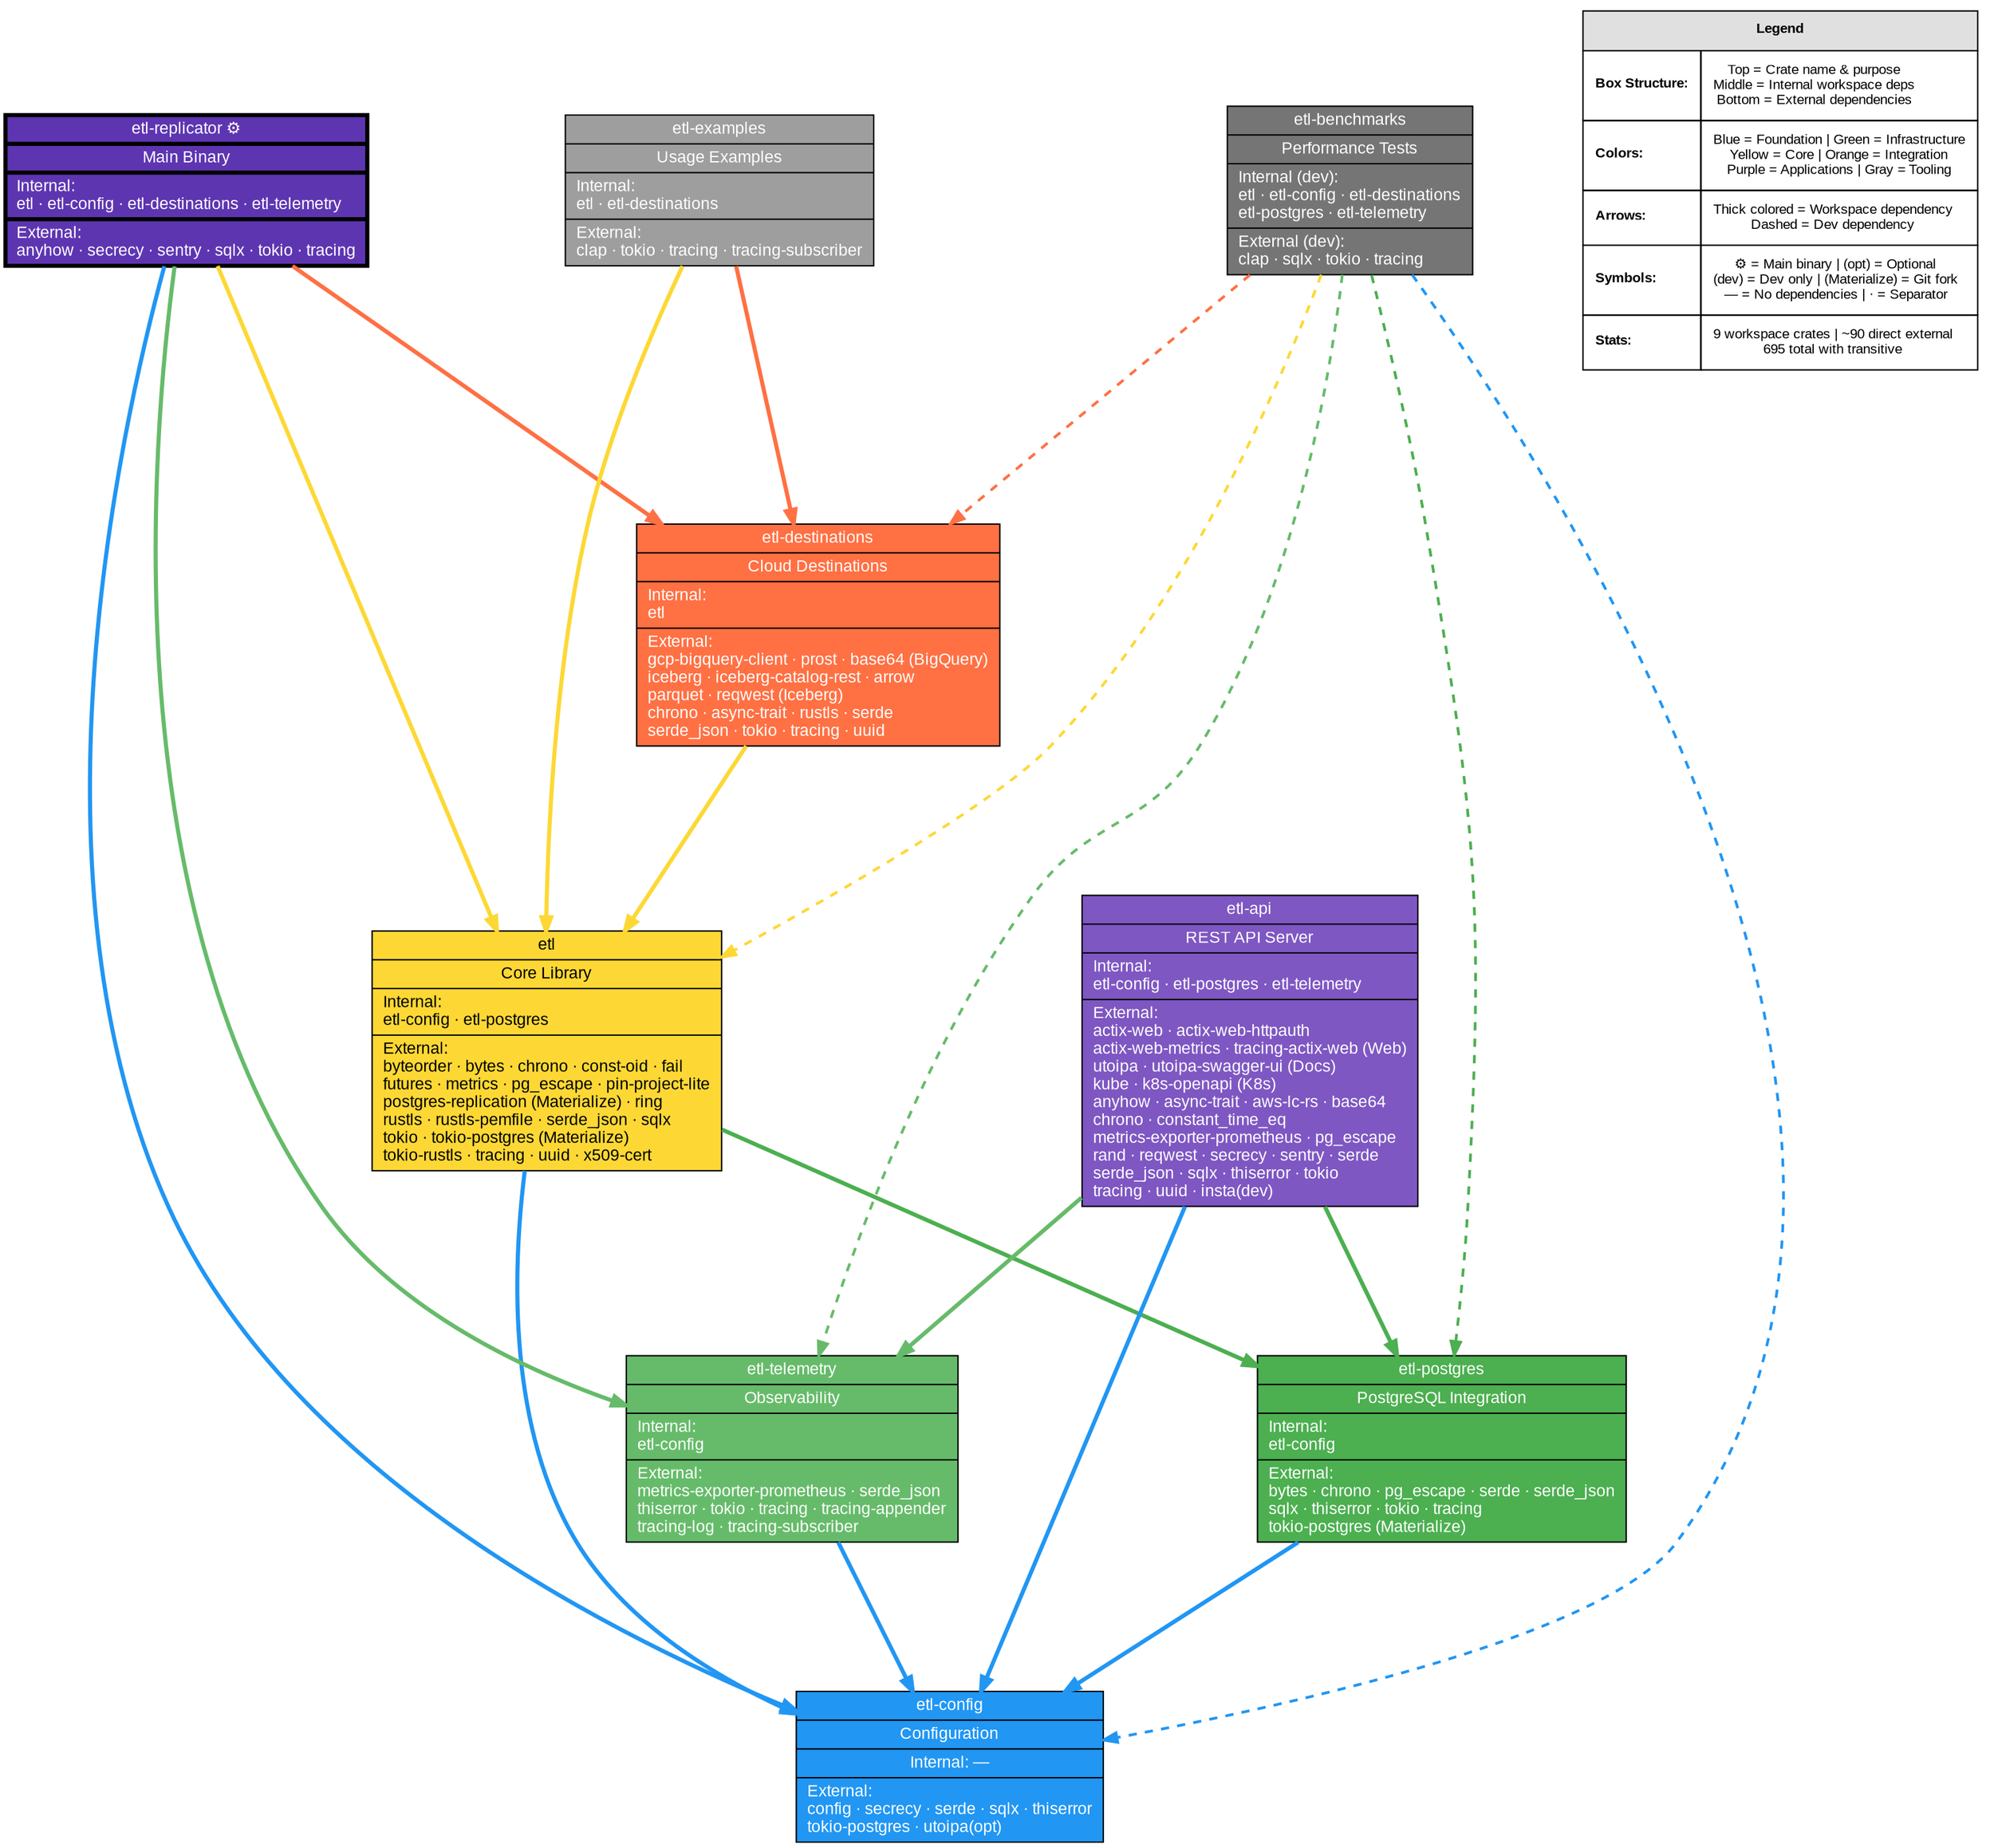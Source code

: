 // ETL Complete Dependency Map - Clean Record Layout
// Generated: 2025-10-30
// Total Dependencies: 695 unique crates
// Workspace Crates: 9
//
// Render with:
//   dot -Tpng dependencies.dot -o dependencies.png
//   dot -Tsvg dependencies.dot -o dependencies.svg

digraph ETL_Dependencies {
    rankdir=TB;
    splines=true;
    nodesep=1.0;
    ranksep=1.5;

    node [fontname="Arial", fontsize=10];
    edge [fontsize=9, color="#666666"];

    // ================================================================
    // WORKSPACE CRATES
    // ================================================================

    "etl-config" [
        shape=record,
        label="{etl-config | Configuration|Internal: —|External:\lconfig · secrecy · serde · sqlx · thiserror\ltokio-postgres · utoipa(opt)\l}",
        fillcolor="#2196f3",
        style=filled,
        fontcolor=white,
        fontsize=12
    ];

    "etl-postgres" [
        shape=record,
        label="{etl-postgres | PostgreSQL Integration|Internal:\letl-config\l|External:\lbytes · chrono · pg_escape · serde · serde_json\lsqlx · thiserror · tokio · tracing\ltokio-postgres (Materialize)\l}",
        fillcolor="#4caf50",
        style=filled,
        fontcolor=white,
        fontsize=12
    ];

    "etl-telemetry" [
        shape=record,
        label="{etl-telemetry | Observability|Internal:\letl-config\l|External:\lmetrics-exporter-prometheus · serde_json\lthiserror · tokio · tracing · tracing-appender\ltracing-log · tracing-subscriber\l}",
        fillcolor="#66bb6a",
        style=filled,
        fontcolor=white,
        fontsize=12
    ];

    "etl" [
        shape=record,
        label="{etl | Core Library|Internal:\letl-config · etl-postgres\l|External:\lbyteorder · bytes · chrono · const-oid · fail\lfutures · metrics · pg_escape · pin-project-lite\lpostgres-replication (Materialize) · ring\lrustls · rustls-pemfile · serde_json · sqlx\ltokio · tokio-postgres (Materialize)\ltokio-rustls · tracing · uuid · x509-cert\l}",
        fillcolor="#fdd835",
        style=filled,
        fontsize=12
    ];

    "etl-destinations" [
        shape=record,
        label="{etl-destinations | Cloud Destinations|Internal:\letl\l|External:\lgcp-bigquery-client · prost · base64 (BigQuery)\liceberg · iceberg-catalog-rest · arrow\lparquet · reqwest (Iceberg)\lchrono · async-trait · rustls · serde\lserde_json · tokio · tracing · uuid\l}",
        fillcolor="#ff7043",
        style=filled,
        fontcolor=white,
        fontsize=12
    ];

    "etl-api" [
        shape=record,
        label="{etl-api | REST API Server|Internal:\letl-config · etl-postgres · etl-telemetry\l|External:\lactix-web · actix-web-httpauth\lactix-web-metrics · tracing-actix-web (Web)\lutoipa · utoipa-swagger-ui (Docs)\lkube · k8s-openapi (K8s)\lanyhow · async-trait · aws-lc-rs · base64\lchrono · constant_time_eq\lmetrics-exporter-prometheus · pg_escape\lrand · reqwest · secrecy · sentry · serde\lserde_json · sqlx · thiserror · tokio\ltracing · uuid · insta(dev)\l}",
        fillcolor="#7e57c2",
        style=filled,
        fontcolor=white,
        fontsize=12
    ];

    "etl-replicator" [
        shape=record,
        label="{etl-replicator ⚙ | Main Binary|Internal:\letl · etl-config · etl-destinations · etl-telemetry\l|External:\lanyhow · secrecy · sentry · sqlx · tokio · tracing\l}",
        fillcolor="#5e35b1",
        style=filled,
        fontcolor=white,
        fontsize=12,
        penwidth=3
    ];

    "etl-examples" [
        shape=record,
        label="{etl-examples | Usage Examples|Internal:\letl · etl-destinations\l|External:\lclap · tokio · tracing · tracing-subscriber\l}",
        fillcolor="#9e9e9e",
        style=filled,
        fontcolor=white,
        fontsize=12
    ];

    "etl-benchmarks" [
        shape=record,
        label="{etl-benchmarks | Performance Tests|Internal (dev):\letl · etl-config · etl-destinations\letl-postgres · etl-telemetry\l|External (dev):\lclap · sqlx · tokio · tracing\l}",
        fillcolor="#757575",
        style=filled,
        fontcolor=white,
        fontsize=12
    ];

    // ================================================================
    // INTERNAL WORKSPACE DEPENDENCIES
    // ================================================================

    "etl-postgres" -> "etl-config" [color="#2196f3", penwidth=3];
    "etl-telemetry" -> "etl-config" [color="#2196f3", penwidth=3];

    "etl" -> "etl-config" [color="#2196f3", penwidth=3];
    "etl" -> "etl-postgres" [color="#4caf50", penwidth=3];

    "etl-destinations" -> "etl" [color="#fdd835", penwidth=3];

    "etl-api" -> "etl-config" [color="#2196f3", penwidth=3];
    "etl-api" -> "etl-postgres" [color="#4caf50", penwidth=3];
    "etl-api" -> "etl-telemetry" [color="#66bb6a", penwidth=3];

    "etl-replicator" -> "etl" [color="#fdd835", penwidth=3];
    "etl-replicator" -> "etl-config" [color="#2196f3", penwidth=3];
    "etl-replicator" -> "etl-destinations" [color="#ff7043", penwidth=3];
    "etl-replicator" -> "etl-telemetry" [color="#66bb6a", penwidth=3];

    "etl-examples" -> "etl" [color="#fdd835", penwidth=3];
    "etl-examples" -> "etl-destinations" [color="#ff7043", penwidth=3];

    "etl-benchmarks" -> "etl" [color="#fdd835", penwidth=2, style=dashed];
    "etl-benchmarks" -> "etl-config" [color="#2196f3", penwidth=2, style=dashed];
    "etl-benchmarks" -> "etl-destinations" [color="#ff7043", penwidth=2, style=dashed];
    "etl-benchmarks" -> "etl-postgres" [color="#4caf50", penwidth=2, style=dashed];
    "etl-benchmarks" -> "etl-telemetry" [color="#66bb6a", penwidth=2, style=dashed];

    // ================================================================
    // LEGEND
    // ================================================================

    legend [
        shape=plaintext,
        label=<
            <table border="0" cellborder="1" cellspacing="0" cellpadding="8">
                <tr>
                    <td colspan="2" bgcolor="#e0e0e0"><b>Legend</b></td>
                </tr>
                <tr>
                    <td align="left"><b>Box Structure:</b></td>
                    <td align="left">Top = Crate name &amp; purpose<br/>Middle = Internal workspace deps<br/>Bottom = External dependencies</td>
                </tr>
                <tr>
                    <td align="left"><b>Colors:</b></td>
                    <td align="left">Blue = Foundation | Green = Infrastructure<br/>Yellow = Core | Orange = Integration<br/>Purple = Applications | Gray = Tooling</td>
                </tr>
                <tr>
                    <td align="left"><b>Arrows:</b></td>
                    <td align="left">Thick colored = Workspace dependency<br/>Dashed = Dev dependency</td>
                </tr>
                <tr>
                    <td align="left"><b>Symbols:</b></td>
                    <td align="left">⚙ = Main binary | (opt) = Optional<br/>(dev) = Dev only | (Materialize) = Git fork<br/>— = No dependencies | · = Separator</td>
                </tr>
                <tr>
                    <td align="left"><b>Stats:</b></td>
                    <td align="left">9 workspace crates | ~90 direct external<br/>695 total with transitive</td>
                </tr>
            </table>
        >
    ];
}
